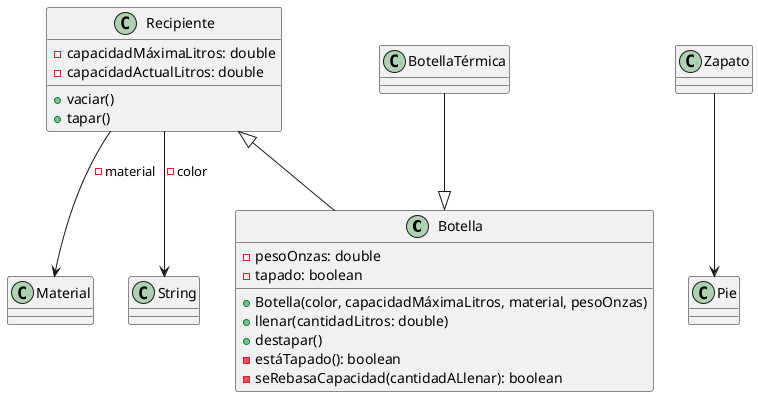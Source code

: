 
@startuml
class Botella {
    '-color: String

    '-material: Material
    -pesoOnzas: double
    -tapado: boolean
    +Botella(color, capacidadMáximaLitros, material, pesoOnzas)
    +llenar(cantidadLitros: double)
    +destapar()
    -estáTapado(): boolean
    -seRebasaCapacidad(cantidadALlenar): boolean
}

BotellaTérmica --|> Botella

Botella -u-|> Recipiente

class Material

class Recipiente{
    -capacidadMáximaLitros: double
    -capacidadActualLitros: double

    +vaciar()
    +tapar()
}


Recipiente --> Material: "-material"
Recipiente --> String: "-color"

Zapato --> Pie
@enduml